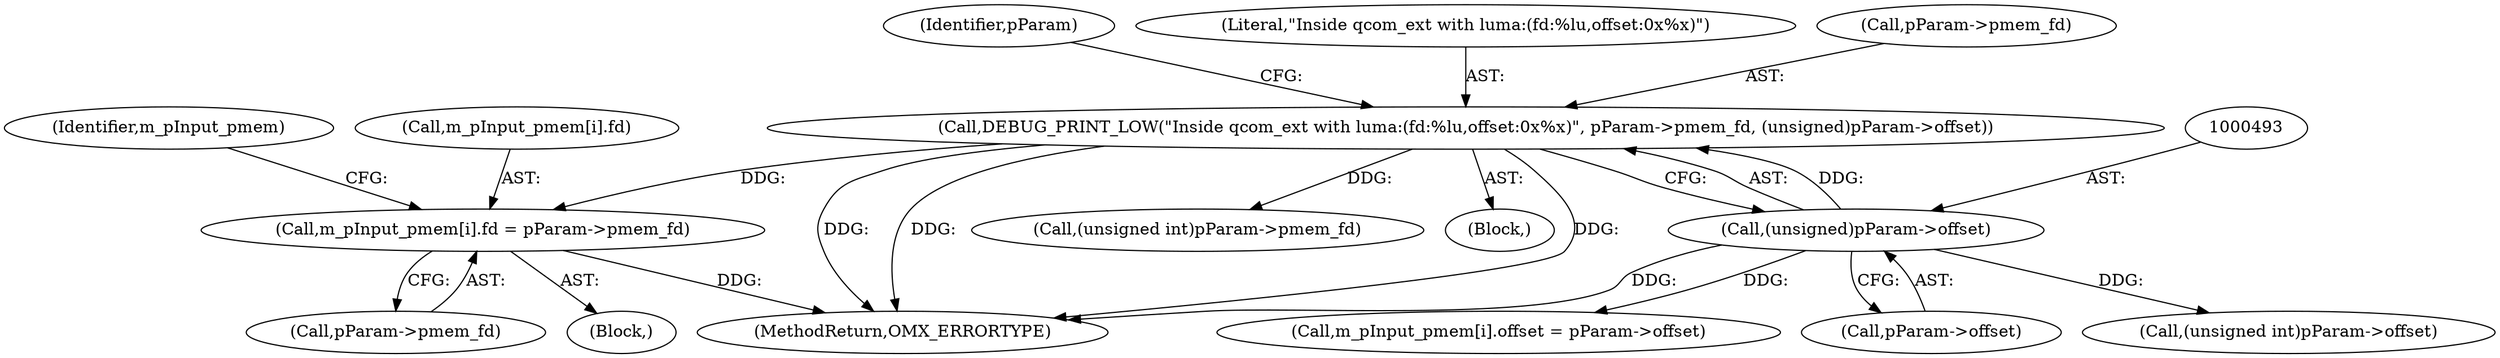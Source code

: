 digraph "0_Android_7558d03e6498e970b761aa44fff6b2c659202d95_1@array" {
"1000500" [label="(Call,m_pInput_pmem[i].fd = pParam->pmem_fd)"];
"1000487" [label="(Call,DEBUG_PRINT_LOW(\"Inside qcom_ext with luma:(fd:%lu,offset:0x%x)\", pParam->pmem_fd, (unsigned)pParam->offset))"];
"1000492" [label="(Call,(unsigned)pParam->offset)"];
"1000538" [label="(Call,(unsigned int)pParam->pmem_fd)"];
"1000498" [label="(Identifier,pParam)"];
"1000512" [label="(Identifier,m_pInput_pmem)"];
"1000501" [label="(Call,m_pInput_pmem[i].fd)"];
"1000509" [label="(Call,m_pInput_pmem[i].offset = pParam->offset)"];
"1000506" [label="(Call,pParam->pmem_fd)"];
"1000494" [label="(Call,pParam->offset)"];
"1000499" [label="(Block,)"];
"1000488" [label="(Literal,\"Inside qcom_ext with luma:(fd:%lu,offset:0x%x)\")"];
"1000487" [label="(Call,DEBUG_PRINT_LOW(\"Inside qcom_ext with luma:(fd:%lu,offset:0x%x)\", pParam->pmem_fd, (unsigned)pParam->offset))"];
"1000492" [label="(Call,(unsigned)pParam->offset)"];
"1000500" [label="(Call,m_pInput_pmem[i].fd = pParam->pmem_fd)"];
"1000477" [label="(Block,)"];
"1000489" [label="(Call,pParam->pmem_fd)"];
"1000592" [label="(MethodReturn,OMX_ERRORTYPE)"];
"1000543" [label="(Call,(unsigned int)pParam->offset)"];
"1000500" -> "1000499"  [label="AST: "];
"1000500" -> "1000506"  [label="CFG: "];
"1000501" -> "1000500"  [label="AST: "];
"1000506" -> "1000500"  [label="AST: "];
"1000512" -> "1000500"  [label="CFG: "];
"1000500" -> "1000592"  [label="DDG: "];
"1000487" -> "1000500"  [label="DDG: "];
"1000487" -> "1000477"  [label="AST: "];
"1000487" -> "1000492"  [label="CFG: "];
"1000488" -> "1000487"  [label="AST: "];
"1000489" -> "1000487"  [label="AST: "];
"1000492" -> "1000487"  [label="AST: "];
"1000498" -> "1000487"  [label="CFG: "];
"1000487" -> "1000592"  [label="DDG: "];
"1000487" -> "1000592"  [label="DDG: "];
"1000487" -> "1000592"  [label="DDG: "];
"1000492" -> "1000487"  [label="DDG: "];
"1000487" -> "1000538"  [label="DDG: "];
"1000492" -> "1000494"  [label="CFG: "];
"1000493" -> "1000492"  [label="AST: "];
"1000494" -> "1000492"  [label="AST: "];
"1000492" -> "1000592"  [label="DDG: "];
"1000492" -> "1000509"  [label="DDG: "];
"1000492" -> "1000543"  [label="DDG: "];
}
